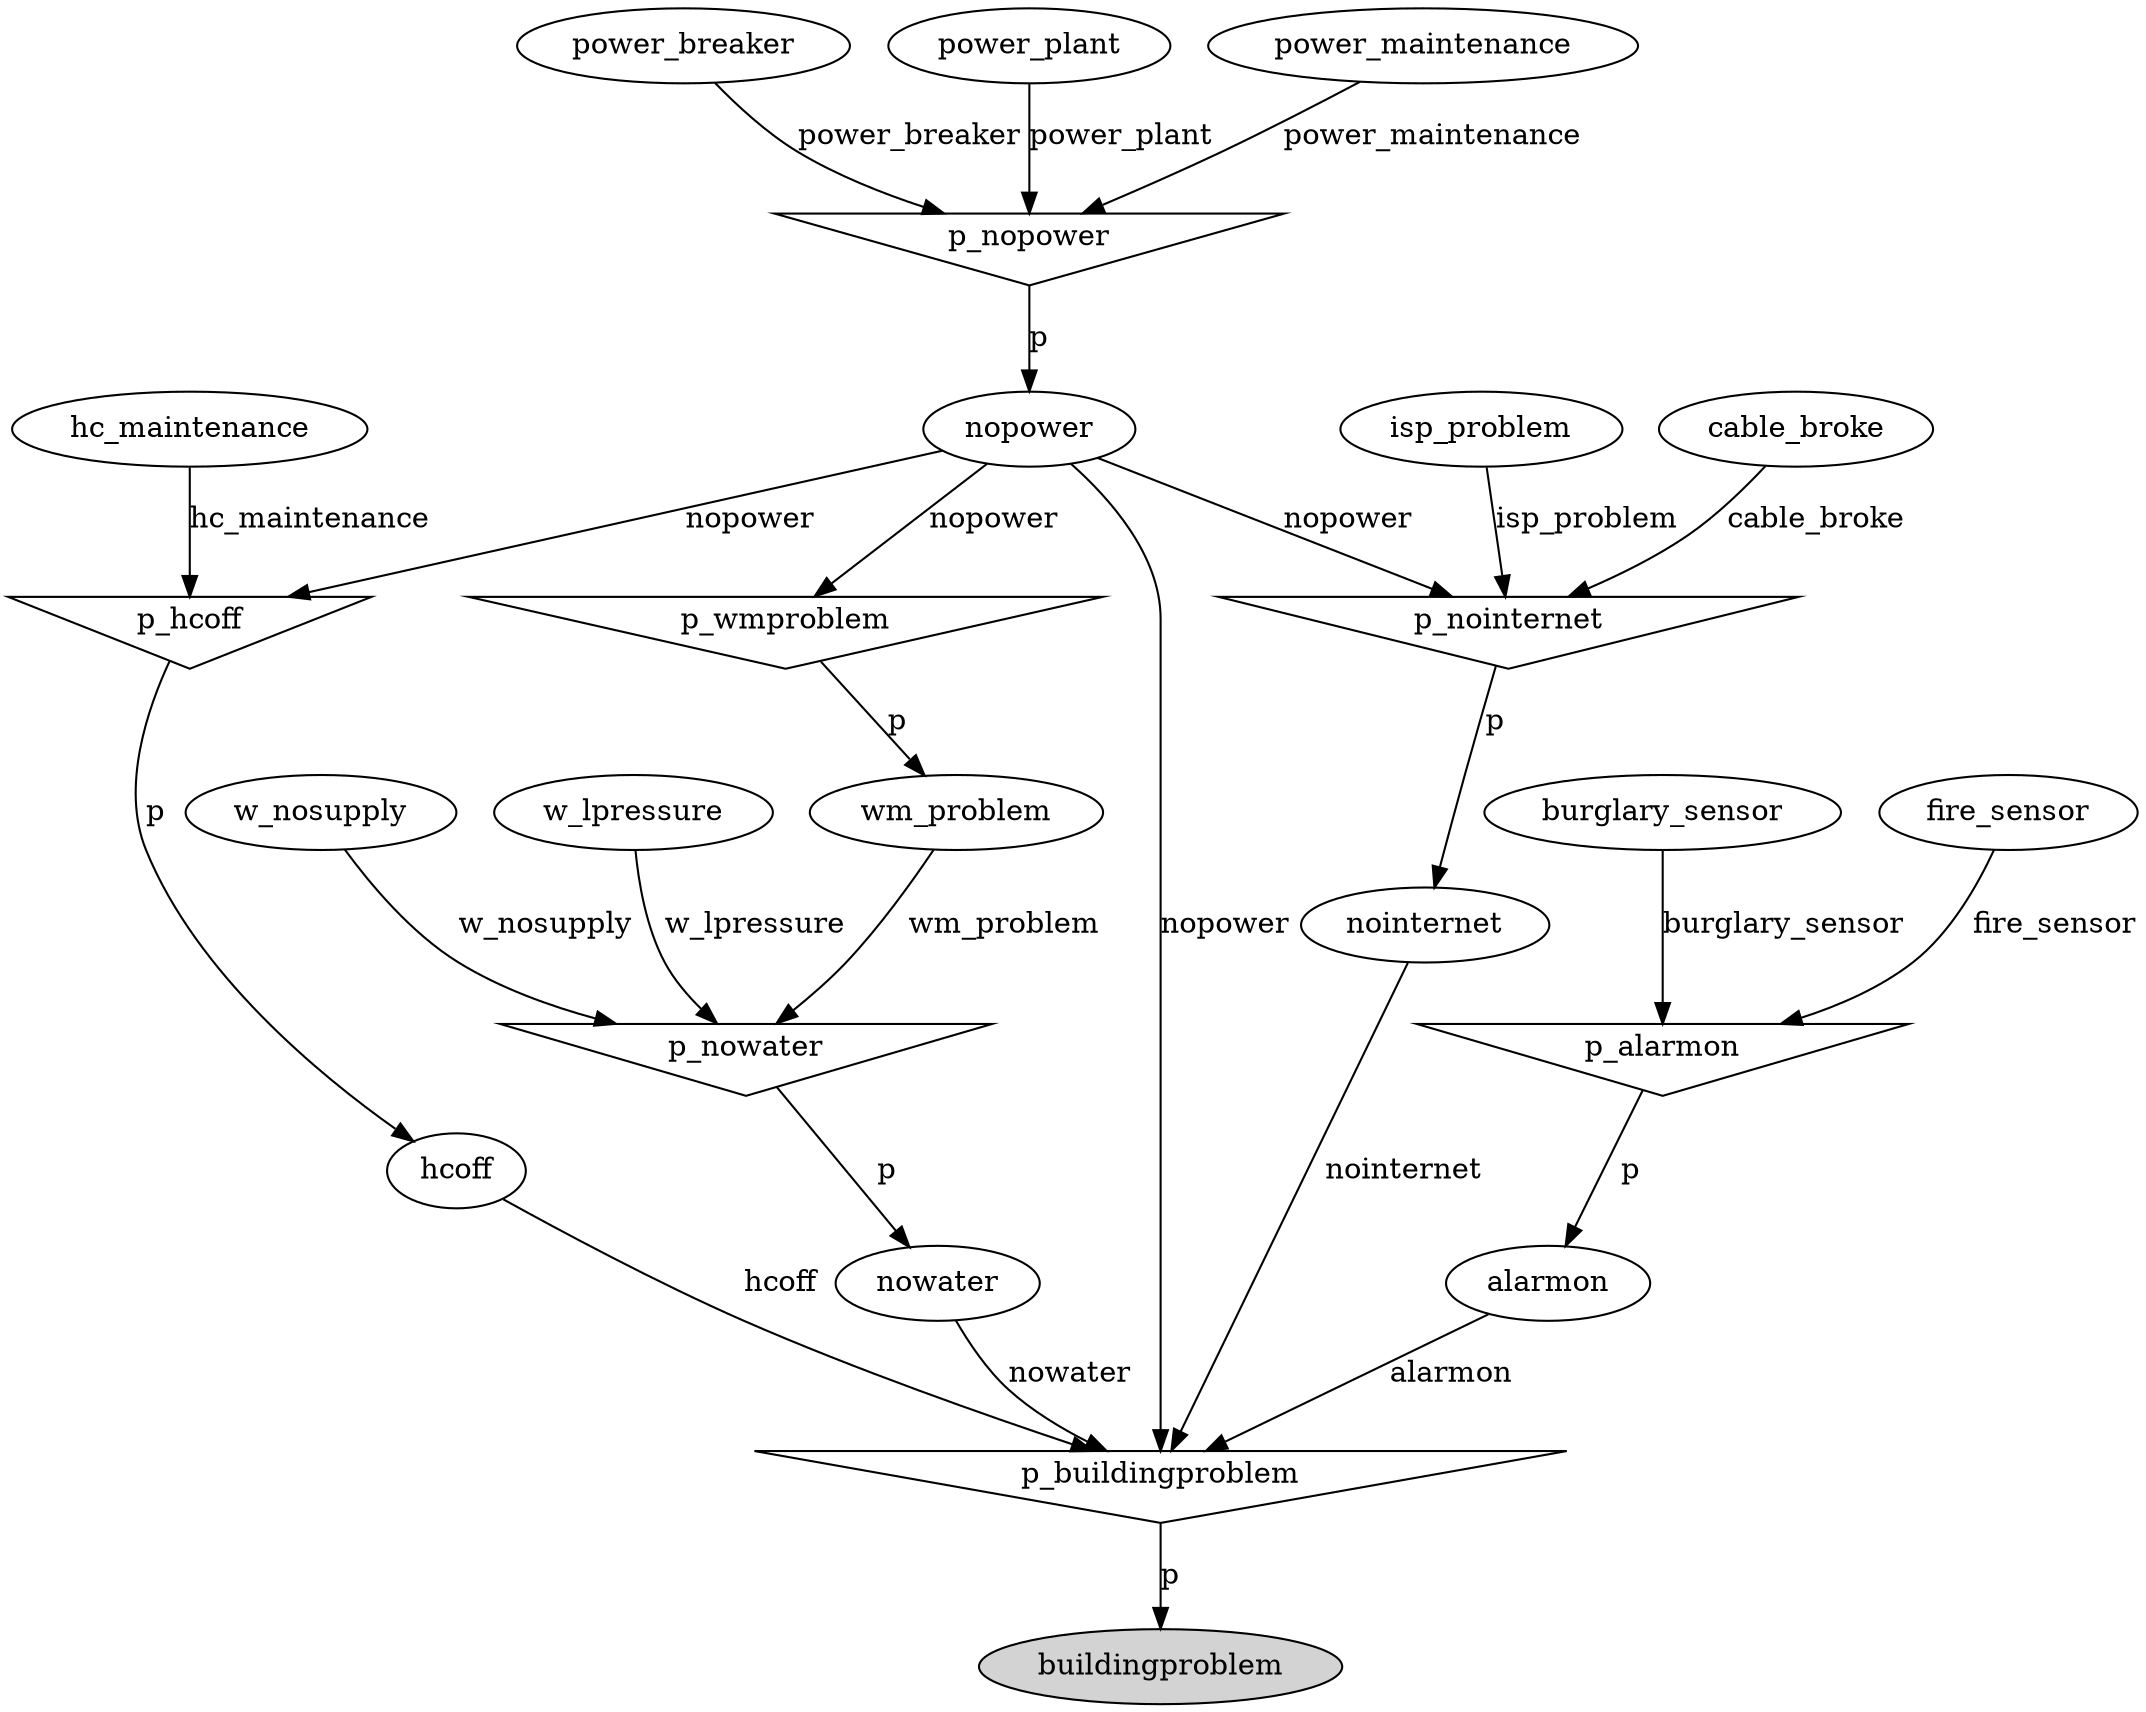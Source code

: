 digraph G {
cable_broke;
w_nosupply;
nopower;
p_nopower [shape=invtriangle];
p_nopower -> nopower  [label=p];
power_breaker;
power_breaker -> p_nopower  [label=power_breaker];
power_plant;
power_plant -> p_nopower  [label=power_plant];
power_maintenance;
power_maintenance -> p_nopower  [label=power_maintenance];
burglary_sensor;
nowater;
p_nowater [shape=invtriangle];
p_nowater -> nowater  [label=p];
w_lpressure;
w_lpressure -> p_nowater  [label=w_lpressure];
w_nosupply -> p_nowater  [label=w_nosupply];
wm_problem;
wm_problem -> p_nowater  [label=wm_problem];
p_wmproblem [shape=invtriangle];
p_wmproblem -> wm_problem  [label=p];
nopower -> p_wmproblem  [label=nopower];
buildingproblem [style=filled];
p_buildingproblem [shape=invtriangle];
p_buildingproblem -> buildingproblem  [label=p];
alarmon;
alarmon -> p_buildingproblem  [label=alarmon];
p_alarmon [shape=invtriangle];
p_alarmon -> alarmon  [label=p];
fire_sensor;
fire_sensor -> p_alarmon  [label=fire_sensor];
burglary_sensor -> p_alarmon  [label=burglary_sensor];
hcoff;
hcoff -> p_buildingproblem  [label=hcoff];
p_hcoff [shape=invtriangle];
p_hcoff -> hcoff  [label=p];
hc_maintenance;
hc_maintenance -> p_hcoff  [label=hc_maintenance];
nopower -> p_hcoff  [label=nopower];
nointernet;
nointernet -> p_buildingproblem  [label=nointernet];
p_nointernet [shape=invtriangle];
p_nointernet -> nointernet  [label=p];
nopower -> p_nointernet  [label=nopower];
cable_broke -> p_nointernet  [label=cable_broke];
isp_problem;
isp_problem -> p_nointernet  [label=isp_problem];
nowater -> p_buildingproblem  [label=nowater];
nopower -> p_buildingproblem  [label=nopower];
}
